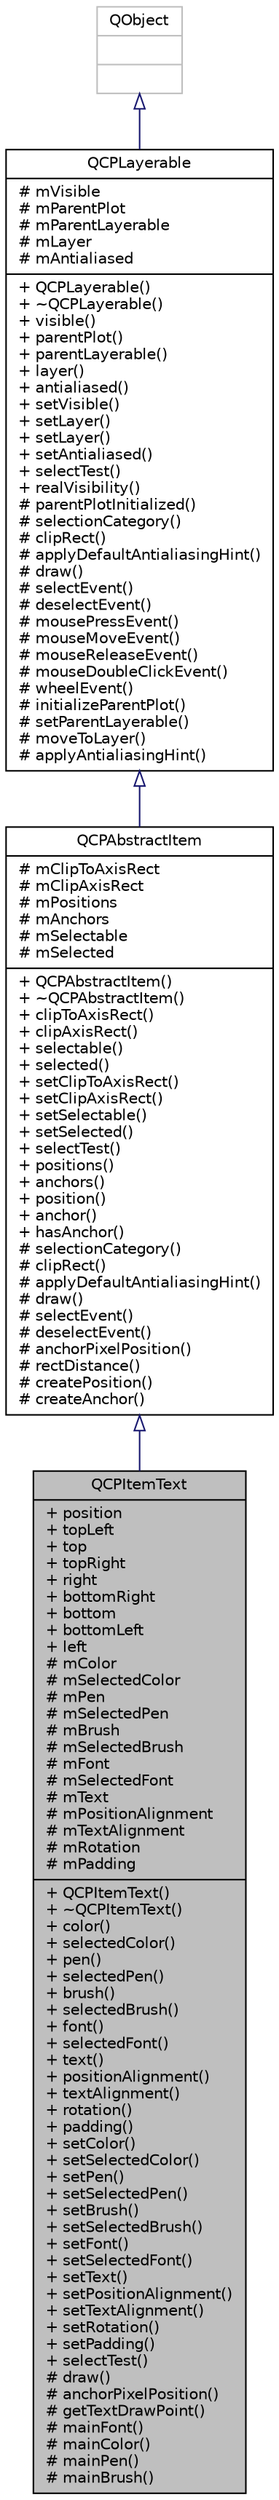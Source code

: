 digraph "QCPItemText"
{
  edge [fontname="Helvetica",fontsize="10",labelfontname="Helvetica",labelfontsize="10"];
  node [fontname="Helvetica",fontsize="10",shape=record];
  Node178 [label="{QCPItemText\n|+ position\l+ topLeft\l+ top\l+ topRight\l+ right\l+ bottomRight\l+ bottom\l+ bottomLeft\l+ left\l# mColor\l# mSelectedColor\l# mPen\l# mSelectedPen\l# mBrush\l# mSelectedBrush\l# mFont\l# mSelectedFont\l# mText\l# mPositionAlignment\l# mTextAlignment\l# mRotation\l# mPadding\l|+ QCPItemText()\l+ ~QCPItemText()\l+ color()\l+ selectedColor()\l+ pen()\l+ selectedPen()\l+ brush()\l+ selectedBrush()\l+ font()\l+ selectedFont()\l+ text()\l+ positionAlignment()\l+ textAlignment()\l+ rotation()\l+ padding()\l+ setColor()\l+ setSelectedColor()\l+ setPen()\l+ setSelectedPen()\l+ setBrush()\l+ setSelectedBrush()\l+ setFont()\l+ setSelectedFont()\l+ setText()\l+ setPositionAlignment()\l+ setTextAlignment()\l+ setRotation()\l+ setPadding()\l+ selectTest()\l# draw()\l# anchorPixelPosition()\l# getTextDrawPoint()\l# mainFont()\l# mainColor()\l# mainPen()\l# mainBrush()\l}",height=0.2,width=0.4,color="black", fillcolor="grey75", style="filled", fontcolor="black"];
  Node179 -> Node178 [dir="back",color="midnightblue",fontsize="10",style="solid",arrowtail="onormal",fontname="Helvetica"];
  Node179 [label="{QCPAbstractItem\n|# mClipToAxisRect\l# mClipAxisRect\l# mPositions\l# mAnchors\l# mSelectable\l# mSelected\l|+ QCPAbstractItem()\l+ ~QCPAbstractItem()\l+ clipToAxisRect()\l+ clipAxisRect()\l+ selectable()\l+ selected()\l+ setClipToAxisRect()\l+ setClipAxisRect()\l+ setSelectable()\l+ setSelected()\l+ selectTest()\l+ positions()\l+ anchors()\l+ position()\l+ anchor()\l+ hasAnchor()\l# selectionCategory()\l# clipRect()\l# applyDefaultAntialiasingHint()\l# draw()\l# selectEvent()\l# deselectEvent()\l# anchorPixelPosition()\l# rectDistance()\l# createPosition()\l# createAnchor()\l}",height=0.2,width=0.4,color="black", fillcolor="white", style="filled",URL="$classQCPAbstractItem.html",tooltip="The abstract base class for all items in a plot. "];
  Node180 -> Node179 [dir="back",color="midnightblue",fontsize="10",style="solid",arrowtail="onormal",fontname="Helvetica"];
  Node180 [label="{QCPLayerable\n|# mVisible\l# mParentPlot\l# mParentLayerable\l# mLayer\l# mAntialiased\l|+ QCPLayerable()\l+ ~QCPLayerable()\l+ visible()\l+ parentPlot()\l+ parentLayerable()\l+ layer()\l+ antialiased()\l+ setVisible()\l+ setLayer()\l+ setLayer()\l+ setAntialiased()\l+ selectTest()\l+ realVisibility()\l# parentPlotInitialized()\l# selectionCategory()\l# clipRect()\l# applyDefaultAntialiasingHint()\l# draw()\l# selectEvent()\l# deselectEvent()\l# mousePressEvent()\l# mouseMoveEvent()\l# mouseReleaseEvent()\l# mouseDoubleClickEvent()\l# wheelEvent()\l# initializeParentPlot()\l# setParentLayerable()\l# moveToLayer()\l# applyAntialiasingHint()\l}",height=0.2,width=0.4,color="black", fillcolor="white", style="filled",URL="$classQCPLayerable.html",tooltip="Base class for all drawable objects. "];
  Node181 -> Node180 [dir="back",color="midnightblue",fontsize="10",style="solid",arrowtail="onormal",fontname="Helvetica"];
  Node181 [label="{QObject\n||}",height=0.2,width=0.4,color="grey75", fillcolor="white", style="filled"];
}
